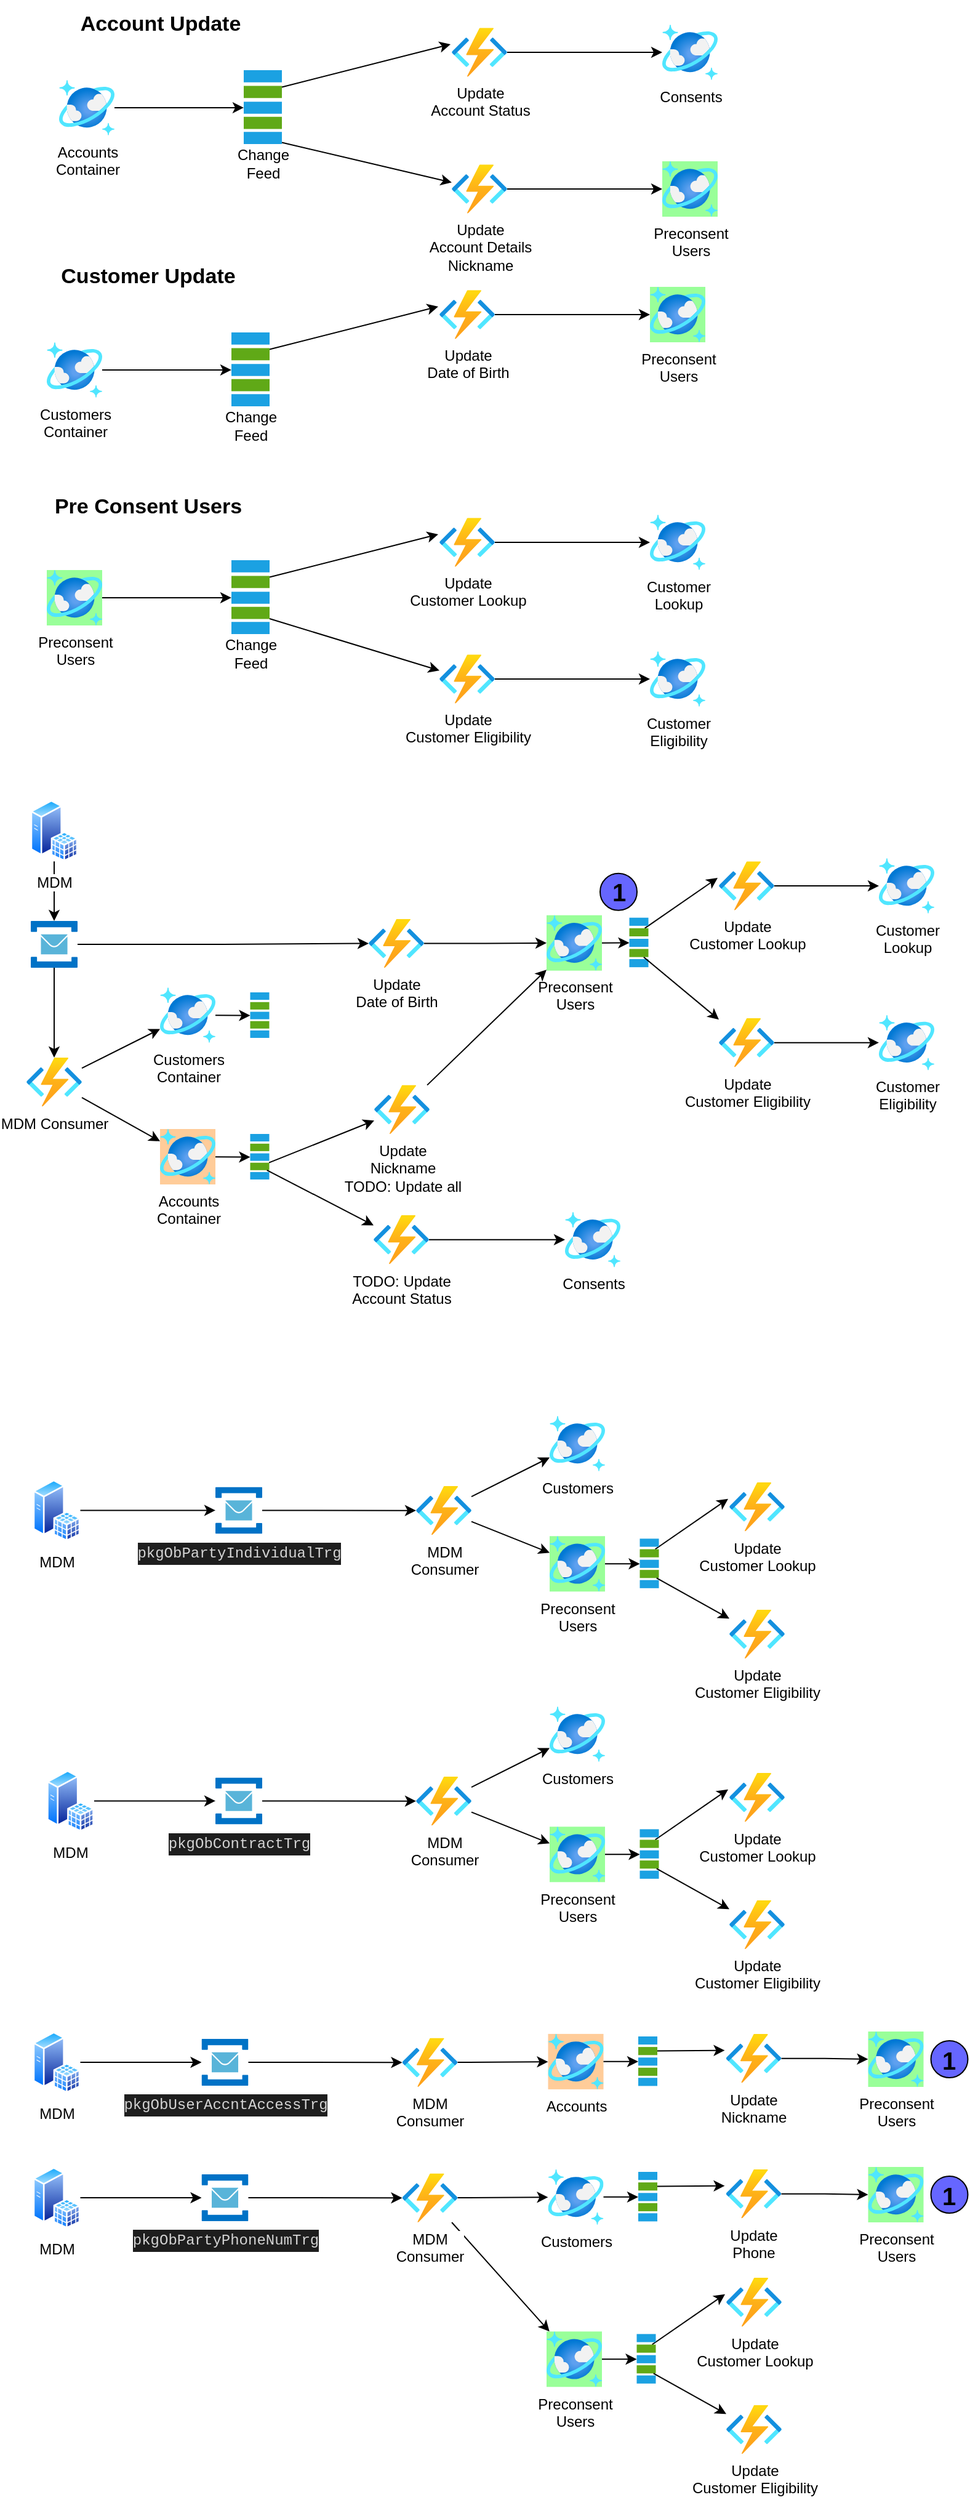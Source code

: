 <mxfile version="14.4.3" type="github">
  <diagram id="gjvZ4gOpl2NELNdTMGmE" name="Page-1">
    <mxGraphModel dx="1424" dy="718" grid="1" gridSize="10" guides="1" tooltips="1" connect="1" arrows="1" fold="1" page="1" pageScale="1" pageWidth="827" pageHeight="1169" math="0" shadow="0">
      <root>
        <mxCell id="0" />
        <mxCell id="1" parent="0" />
        <mxCell id="oMFMiWhIfmU4jBjoLOnd-48" style="edgeStyle=none;rounded=0;orthogonalLoop=1;jettySize=auto;html=1;" parent="1" source="oMFMiWhIfmU4jBjoLOnd-3" target="oMFMiWhIfmU4jBjoLOnd-28" edge="1">
          <mxGeometry relative="1" as="geometry" />
        </mxCell>
        <mxCell id="oMFMiWhIfmU4jBjoLOnd-3" value="Accounts&lt;br&gt;Container" style="aspect=fixed;html=1;points=[];align=center;image;fontSize=12;image=img/lib/azure2/databases/Azure_Cosmos_DB.svg;" parent="1" vertex="1">
          <mxGeometry x="50" y="104.99" width="45" height="45" as="geometry" />
        </mxCell>
        <mxCell id="oMFMiWhIfmU4jBjoLOnd-42" style="rounded=0;orthogonalLoop=1;jettySize=auto;html=1;" parent="1" source="oMFMiWhIfmU4jBjoLOnd-40" target="OoWtU8M--wBZisnhyXfO-1" edge="1">
          <mxGeometry relative="1" as="geometry" />
        </mxCell>
        <mxCell id="oMFMiWhIfmU4jBjoLOnd-40" value="Update&lt;br&gt;Account Details&lt;br&gt;Nickname" style="aspect=fixed;html=1;points=[];align=center;image;fontSize=12;image=img/lib/azure2/compute/Function_Apps.svg;" parent="1" vertex="1">
          <mxGeometry x="369" y="173.64" width="45" height="39.71" as="geometry" />
        </mxCell>
        <mxCell id="oMFMiWhIfmU4jBjoLOnd-41" style="rounded=0;orthogonalLoop=1;jettySize=auto;html=1;" parent="1" source="oMFMiWhIfmU4jBjoLOnd-29" target="oMFMiWhIfmU4jBjoLOnd-40" edge="1">
          <mxGeometry relative="1" as="geometry" />
        </mxCell>
        <mxCell id="OoWtU8M--wBZisnhyXfO-1" value="Preconsent&lt;br&gt;Users" style="aspect=fixed;html=1;points=[];align=center;image;fontSize=12;image=img/lib/azure2/databases/Azure_Cosmos_DB.svg;imageBackground=#99FF99;" parent="1" vertex="1">
          <mxGeometry x="540" y="171.0" width="45" height="45" as="geometry" />
        </mxCell>
        <mxCell id="OoWtU8M--wBZisnhyXfO-7" style="edgeStyle=orthogonalEdgeStyle;rounded=0;orthogonalLoop=1;jettySize=auto;html=1;" parent="1" source="OoWtU8M--wBZisnhyXfO-2" target="OoWtU8M--wBZisnhyXfO-3" edge="1">
          <mxGeometry relative="1" as="geometry" />
        </mxCell>
        <mxCell id="OoWtU8M--wBZisnhyXfO-2" value="Update&lt;br&gt;Account Status" style="aspect=fixed;html=1;points=[];align=center;image;fontSize=12;image=img/lib/azure2/compute/Function_Apps.svg;" parent="1" vertex="1">
          <mxGeometry x="369" y="62.63" width="45" height="39.71" as="geometry" />
        </mxCell>
        <mxCell id="OoWtU8M--wBZisnhyXfO-3" value="Consents" style="aspect=fixed;html=1;points=[];align=center;image;fontSize=12;image=img/lib/azure2/databases/Azure_Cosmos_DB.svg;" parent="1" vertex="1">
          <mxGeometry x="540" y="59.99" width="45" height="45" as="geometry" />
        </mxCell>
        <mxCell id="OoWtU8M--wBZisnhyXfO-6" style="rounded=0;orthogonalLoop=1;jettySize=auto;html=1;entryX=-0.022;entryY=0.336;entryDx=0;entryDy=0;entryPerimeter=0;" parent="1" source="oMFMiWhIfmU4jBjoLOnd-31" target="OoWtU8M--wBZisnhyXfO-2" edge="1">
          <mxGeometry relative="1" as="geometry" />
        </mxCell>
        <mxCell id="OoWtU8M--wBZisnhyXfO-9" value="" style="group" parent="1" vertex="1" connectable="0">
          <mxGeometry x="195.5" y="97" width="40" height="86" as="geometry" />
        </mxCell>
        <mxCell id="oMFMiWhIfmU4jBjoLOnd-32" value="" style="group" parent="OoWtU8M--wBZisnhyXfO-9" vertex="1" connectable="0">
          <mxGeometry x="4.5" width="31" height="60" as="geometry" />
        </mxCell>
        <mxCell id="oMFMiWhIfmU4jBjoLOnd-27" value="" style="verticalLabelPosition=bottom;verticalAlign=top;html=1;shape=mxgraph.basic.rect;fillColor2=none;strokeWidth=1;size=20;indent=5;fillColor=#1ba1e2;fontColor=#ffffff;strokeColor=none;" parent="oMFMiWhIfmU4jBjoLOnd-32" vertex="1">
          <mxGeometry width="31" height="9.836" as="geometry" />
        </mxCell>
        <mxCell id="oMFMiWhIfmU4jBjoLOnd-28" value="" style="verticalLabelPosition=bottom;verticalAlign=top;html=1;shape=mxgraph.basic.rect;fillColor2=none;strokeWidth=1;size=20;indent=5;fillColor=#1ba1e2;fontColor=#ffffff;strokeColor=none;" parent="oMFMiWhIfmU4jBjoLOnd-32" vertex="1">
          <mxGeometry y="25.574" width="31" height="9.836" as="geometry" />
        </mxCell>
        <mxCell id="oMFMiWhIfmU4jBjoLOnd-29" value="" style="verticalLabelPosition=bottom;verticalAlign=top;html=1;shape=mxgraph.basic.rect;fillColor2=none;strokeWidth=1;size=20;indent=5;fillColor=#1ba1e2;fontColor=#ffffff;strokeColor=none;" parent="oMFMiWhIfmU4jBjoLOnd-32" vertex="1">
          <mxGeometry y="50.164" width="31" height="9.836" as="geometry" />
        </mxCell>
        <mxCell id="oMFMiWhIfmU4jBjoLOnd-30" value="" style="verticalLabelPosition=bottom;verticalAlign=top;html=1;shape=mxgraph.basic.rect;fillColor2=none;strokeWidth=1;size=20;indent=5;fillColor=#60a917;fontColor=#ffffff;strokeColor=none;" parent="oMFMiWhIfmU4jBjoLOnd-32" vertex="1">
          <mxGeometry y="37.869" width="31" height="9.836" as="geometry" />
        </mxCell>
        <mxCell id="oMFMiWhIfmU4jBjoLOnd-31" value="" style="verticalLabelPosition=bottom;verticalAlign=top;html=1;shape=mxgraph.basic.rect;fillColor2=none;strokeWidth=1;size=20;indent=5;fillColor=#60a917;fontColor=#ffffff;strokeColor=none;" parent="oMFMiWhIfmU4jBjoLOnd-32" vertex="1">
          <mxGeometry y="12.787" width="31" height="9.836" as="geometry" />
        </mxCell>
        <mxCell id="OoWtU8M--wBZisnhyXfO-8" value="Change&lt;br&gt;Feed" style="text;html=1;strokeColor=none;fillColor=none;align=center;verticalAlign=middle;whiteSpace=wrap;rounded=0;" parent="OoWtU8M--wBZisnhyXfO-9" vertex="1">
          <mxGeometry y="66" width="40" height="20" as="geometry" />
        </mxCell>
        <mxCell id="OoWtU8M--wBZisnhyXfO-10" value="Account Update" style="text;html=1;strokeColor=none;fillColor=none;align=center;verticalAlign=middle;whiteSpace=wrap;rounded=0;fontSize=17;fontStyle=1" parent="1" vertex="1">
          <mxGeometry x="50" y="40" width="165" height="40" as="geometry" />
        </mxCell>
        <mxCell id="OoWtU8M--wBZisnhyXfO-30" style="edgeStyle=none;rounded=0;orthogonalLoop=1;jettySize=auto;html=1;" parent="1" source="OoWtU8M--wBZisnhyXfO-31" target="OoWtU8M--wBZisnhyXfO-43" edge="1">
          <mxGeometry relative="1" as="geometry" />
        </mxCell>
        <mxCell id="OoWtU8M--wBZisnhyXfO-31" value="Customers&lt;br&gt;Container" style="aspect=fixed;html=1;points=[];align=center;image;fontSize=12;image=img/lib/azure2/databases/Azure_Cosmos_DB.svg;" parent="1" vertex="1">
          <mxGeometry x="40" y="317.99" width="45" height="45" as="geometry" />
        </mxCell>
        <mxCell id="OoWtU8M--wBZisnhyXfO-36" style="edgeStyle=orthogonalEdgeStyle;rounded=0;orthogonalLoop=1;jettySize=auto;html=1;" parent="1" source="OoWtU8M--wBZisnhyXfO-37" target="OoWtU8M--wBZisnhyXfO-38" edge="1">
          <mxGeometry relative="1" as="geometry" />
        </mxCell>
        <mxCell id="OoWtU8M--wBZisnhyXfO-37" value="Update&lt;br&gt;Date of Birth" style="aspect=fixed;html=1;points=[];align=center;image;fontSize=12;image=img/lib/azure2/compute/Function_Apps.svg;" parent="1" vertex="1">
          <mxGeometry x="359" y="275.63" width="45" height="39.71" as="geometry" />
        </mxCell>
        <mxCell id="OoWtU8M--wBZisnhyXfO-38" value="Preconsent&lt;br&gt;Users" style="aspect=fixed;html=1;points=[];align=center;image;fontSize=12;image=img/lib/azure2/databases/Azure_Cosmos_DB.svg;imageBackground=#99FF99;" parent="1" vertex="1">
          <mxGeometry x="530" y="272.99" width="45" height="45" as="geometry" />
        </mxCell>
        <mxCell id="OoWtU8M--wBZisnhyXfO-39" style="rounded=0;orthogonalLoop=1;jettySize=auto;html=1;entryX=-0.022;entryY=0.336;entryDx=0;entryDy=0;entryPerimeter=0;" parent="1" source="OoWtU8M--wBZisnhyXfO-46" target="OoWtU8M--wBZisnhyXfO-37" edge="1">
          <mxGeometry relative="1" as="geometry" />
        </mxCell>
        <mxCell id="OoWtU8M--wBZisnhyXfO-40" value="" style="group" parent="1" vertex="1" connectable="0">
          <mxGeometry x="185.5" y="310" width="40" height="86" as="geometry" />
        </mxCell>
        <mxCell id="OoWtU8M--wBZisnhyXfO-41" value="" style="group" parent="OoWtU8M--wBZisnhyXfO-40" vertex="1" connectable="0">
          <mxGeometry x="4.5" width="31" height="60" as="geometry" />
        </mxCell>
        <mxCell id="OoWtU8M--wBZisnhyXfO-42" value="" style="verticalLabelPosition=bottom;verticalAlign=top;html=1;shape=mxgraph.basic.rect;fillColor2=none;strokeWidth=1;size=20;indent=5;fillColor=#1ba1e2;fontColor=#ffffff;strokeColor=none;" parent="OoWtU8M--wBZisnhyXfO-41" vertex="1">
          <mxGeometry width="31" height="9.836" as="geometry" />
        </mxCell>
        <mxCell id="OoWtU8M--wBZisnhyXfO-43" value="" style="verticalLabelPosition=bottom;verticalAlign=top;html=1;shape=mxgraph.basic.rect;fillColor2=none;strokeWidth=1;size=20;indent=5;fillColor=#1ba1e2;fontColor=#ffffff;strokeColor=none;" parent="OoWtU8M--wBZisnhyXfO-41" vertex="1">
          <mxGeometry y="25.574" width="31" height="9.836" as="geometry" />
        </mxCell>
        <mxCell id="OoWtU8M--wBZisnhyXfO-44" value="" style="verticalLabelPosition=bottom;verticalAlign=top;html=1;shape=mxgraph.basic.rect;fillColor2=none;strokeWidth=1;size=20;indent=5;fillColor=#1ba1e2;fontColor=#ffffff;strokeColor=none;" parent="OoWtU8M--wBZisnhyXfO-41" vertex="1">
          <mxGeometry y="50.164" width="31" height="9.836" as="geometry" />
        </mxCell>
        <mxCell id="OoWtU8M--wBZisnhyXfO-45" value="" style="verticalLabelPosition=bottom;verticalAlign=top;html=1;shape=mxgraph.basic.rect;fillColor2=none;strokeWidth=1;size=20;indent=5;fillColor=#60a917;fontColor=#ffffff;strokeColor=none;" parent="OoWtU8M--wBZisnhyXfO-41" vertex="1">
          <mxGeometry y="37.869" width="31" height="9.836" as="geometry" />
        </mxCell>
        <mxCell id="OoWtU8M--wBZisnhyXfO-46" value="" style="verticalLabelPosition=bottom;verticalAlign=top;html=1;shape=mxgraph.basic.rect;fillColor2=none;strokeWidth=1;size=20;indent=5;fillColor=#60a917;fontColor=#ffffff;strokeColor=none;" parent="OoWtU8M--wBZisnhyXfO-41" vertex="1">
          <mxGeometry y="12.787" width="31" height="9.836" as="geometry" />
        </mxCell>
        <mxCell id="OoWtU8M--wBZisnhyXfO-47" value="Change&lt;br&gt;Feed" style="text;html=1;strokeColor=none;fillColor=none;align=center;verticalAlign=middle;whiteSpace=wrap;rounded=0;" parent="OoWtU8M--wBZisnhyXfO-40" vertex="1">
          <mxGeometry y="66" width="40" height="20" as="geometry" />
        </mxCell>
        <mxCell id="OoWtU8M--wBZisnhyXfO-48" value="Customer Update" style="text;html=1;strokeColor=none;fillColor=none;align=center;verticalAlign=middle;whiteSpace=wrap;rounded=0;fontSize=17;fontStyle=1" parent="1" vertex="1">
          <mxGeometry x="40" y="245" width="165" height="40" as="geometry" />
        </mxCell>
        <mxCell id="OoWtU8M--wBZisnhyXfO-50" style="edgeStyle=none;rounded=0;orthogonalLoop=1;jettySize=auto;html=1;" parent="1" source="OoWtU8M--wBZisnhyXfO-51" target="OoWtU8M--wBZisnhyXfO-59" edge="1">
          <mxGeometry relative="1" as="geometry" />
        </mxCell>
        <mxCell id="OoWtU8M--wBZisnhyXfO-51" value="Preconsent&lt;br&gt;Users" style="aspect=fixed;html=1;points=[];align=center;image;fontSize=12;image=img/lib/azure2/databases/Azure_Cosmos_DB.svg;imageBackground=#99FF99;" parent="1" vertex="1">
          <mxGeometry x="40" y="502.99" width="45" height="45" as="geometry" />
        </mxCell>
        <mxCell id="OoWtU8M--wBZisnhyXfO-52" style="edgeStyle=orthogonalEdgeStyle;rounded=0;orthogonalLoop=1;jettySize=auto;html=1;" parent="1" source="OoWtU8M--wBZisnhyXfO-53" target="OoWtU8M--wBZisnhyXfO-54" edge="1">
          <mxGeometry relative="1" as="geometry" />
        </mxCell>
        <mxCell id="OoWtU8M--wBZisnhyXfO-53" value="Update&lt;br&gt;Customer Lookup" style="aspect=fixed;html=1;points=[];align=center;image;fontSize=12;image=img/lib/azure2/compute/Function_Apps.svg;" parent="1" vertex="1">
          <mxGeometry x="359" y="460.63" width="45" height="39.71" as="geometry" />
        </mxCell>
        <mxCell id="OoWtU8M--wBZisnhyXfO-54" value="Customer&lt;br&gt;Lookup" style="aspect=fixed;html=1;points=[];align=center;image;fontSize=12;image=img/lib/azure2/databases/Azure_Cosmos_DB.svg;" parent="1" vertex="1">
          <mxGeometry x="530" y="457.99" width="45" height="45" as="geometry" />
        </mxCell>
        <mxCell id="OoWtU8M--wBZisnhyXfO-55" style="rounded=0;orthogonalLoop=1;jettySize=auto;html=1;entryX=-0.022;entryY=0.336;entryDx=0;entryDy=0;entryPerimeter=0;" parent="1" source="OoWtU8M--wBZisnhyXfO-62" target="OoWtU8M--wBZisnhyXfO-53" edge="1">
          <mxGeometry relative="1" as="geometry" />
        </mxCell>
        <mxCell id="OoWtU8M--wBZisnhyXfO-56" value="" style="group" parent="1" vertex="1" connectable="0">
          <mxGeometry x="185.5" y="495" width="40" height="86" as="geometry" />
        </mxCell>
        <mxCell id="OoWtU8M--wBZisnhyXfO-57" value="" style="group" parent="OoWtU8M--wBZisnhyXfO-56" vertex="1" connectable="0">
          <mxGeometry x="4.5" width="31" height="60" as="geometry" />
        </mxCell>
        <mxCell id="OoWtU8M--wBZisnhyXfO-58" value="" style="verticalLabelPosition=bottom;verticalAlign=top;html=1;shape=mxgraph.basic.rect;fillColor2=none;strokeWidth=1;size=20;indent=5;fillColor=#1ba1e2;fontColor=#ffffff;strokeColor=none;" parent="OoWtU8M--wBZisnhyXfO-57" vertex="1">
          <mxGeometry width="31" height="9.836" as="geometry" />
        </mxCell>
        <mxCell id="OoWtU8M--wBZisnhyXfO-59" value="" style="verticalLabelPosition=bottom;verticalAlign=top;html=1;shape=mxgraph.basic.rect;fillColor2=none;strokeWidth=1;size=20;indent=5;fillColor=#1ba1e2;fontColor=#ffffff;strokeColor=none;" parent="OoWtU8M--wBZisnhyXfO-57" vertex="1">
          <mxGeometry y="25.574" width="31" height="9.836" as="geometry" />
        </mxCell>
        <mxCell id="OoWtU8M--wBZisnhyXfO-60" value="" style="verticalLabelPosition=bottom;verticalAlign=top;html=1;shape=mxgraph.basic.rect;fillColor2=none;strokeWidth=1;size=20;indent=5;fillColor=#1ba1e2;fontColor=#ffffff;strokeColor=none;" parent="OoWtU8M--wBZisnhyXfO-57" vertex="1">
          <mxGeometry y="50.164" width="31" height="9.836" as="geometry" />
        </mxCell>
        <mxCell id="OoWtU8M--wBZisnhyXfO-61" value="" style="verticalLabelPosition=bottom;verticalAlign=top;html=1;shape=mxgraph.basic.rect;fillColor2=none;strokeWidth=1;size=20;indent=5;fillColor=#60a917;fontColor=#ffffff;strokeColor=none;" parent="OoWtU8M--wBZisnhyXfO-57" vertex="1">
          <mxGeometry y="37.869" width="31" height="9.836" as="geometry" />
        </mxCell>
        <mxCell id="OoWtU8M--wBZisnhyXfO-62" value="" style="verticalLabelPosition=bottom;verticalAlign=top;html=1;shape=mxgraph.basic.rect;fillColor2=none;strokeWidth=1;size=20;indent=5;fillColor=#60a917;fontColor=#ffffff;strokeColor=none;" parent="OoWtU8M--wBZisnhyXfO-57" vertex="1">
          <mxGeometry y="12.787" width="31" height="9.836" as="geometry" />
        </mxCell>
        <mxCell id="OoWtU8M--wBZisnhyXfO-63" value="Change&lt;br&gt;Feed" style="text;html=1;strokeColor=none;fillColor=none;align=center;verticalAlign=middle;whiteSpace=wrap;rounded=0;" parent="OoWtU8M--wBZisnhyXfO-56" vertex="1">
          <mxGeometry y="66" width="40" height="20" as="geometry" />
        </mxCell>
        <mxCell id="OoWtU8M--wBZisnhyXfO-64" value="Pre Consent Users" style="text;html=1;strokeColor=none;fillColor=none;align=center;verticalAlign=middle;whiteSpace=wrap;rounded=0;fontSize=17;fontStyle=1" parent="1" vertex="1">
          <mxGeometry x="40" y="432" width="165" height="40" as="geometry" />
        </mxCell>
        <mxCell id="P0eFKt6O6_u8Fyc4BtCG-4" style="edgeStyle=none;rounded=0;orthogonalLoop=1;jettySize=auto;html=1;startArrow=none;startFill=0;" parent="1" source="P0eFKt6O6_u8Fyc4BtCG-1" target="P0eFKt6O6_u8Fyc4BtCG-2" edge="1">
          <mxGeometry relative="1" as="geometry" />
        </mxCell>
        <mxCell id="P0eFKt6O6_u8Fyc4BtCG-1" value="Update&lt;br&gt;Customer Eligibility" style="aspect=fixed;html=1;points=[];align=center;image;fontSize=12;image=img/lib/azure2/compute/Function_Apps.svg;" parent="1" vertex="1">
          <mxGeometry x="359" y="571.64" width="45" height="39.71" as="geometry" />
        </mxCell>
        <mxCell id="P0eFKt6O6_u8Fyc4BtCG-2" value="Customer&lt;br&gt;Eligibility" style="aspect=fixed;html=1;points=[];align=center;image;fontSize=12;image=img/lib/azure2/databases/Azure_Cosmos_DB.svg;" parent="1" vertex="1">
          <mxGeometry x="530" y="569" width="45" height="45" as="geometry" />
        </mxCell>
        <mxCell id="P0eFKt6O6_u8Fyc4BtCG-3" style="rounded=0;orthogonalLoop=1;jettySize=auto;html=1;startArrow=none;startFill=0;" parent="1" source="OoWtU8M--wBZisnhyXfO-61" target="P0eFKt6O6_u8Fyc4BtCG-1" edge="1">
          <mxGeometry relative="1" as="geometry" />
        </mxCell>
        <mxCell id="ilwAuIT0HePhSRycfTEz-1" style="edgeStyle=none;rounded=0;orthogonalLoop=1;jettySize=auto;html=1;" parent="1" source="ilwAuIT0HePhSRycfTEz-2" target="ilwAuIT0HePhSRycfTEz-10" edge="1">
          <mxGeometry relative="1" as="geometry" />
        </mxCell>
        <mxCell id="ilwAuIT0HePhSRycfTEz-2" value="Customers&lt;br&gt;Container" style="aspect=fixed;html=1;points=[];align=center;image;fontSize=12;image=img/lib/azure2/databases/Azure_Cosmos_DB.svg;" parent="1" vertex="1">
          <mxGeometry x="132" y="842" width="45" height="45" as="geometry" />
        </mxCell>
        <mxCell id="ilwAuIT0HePhSRycfTEz-3" style="edgeStyle=orthogonalEdgeStyle;rounded=0;orthogonalLoop=1;jettySize=auto;html=1;" parent="1" source="ilwAuIT0HePhSRycfTEz-4" target="ilwAuIT0HePhSRycfTEz-5" edge="1">
          <mxGeometry relative="1" as="geometry" />
        </mxCell>
        <mxCell id="ilwAuIT0HePhSRycfTEz-4" value="Update&lt;br&gt;Date of Birth" style="aspect=fixed;html=1;points=[];align=center;image;fontSize=12;image=img/lib/azure2/compute/Function_Apps.svg;" parent="1" vertex="1">
          <mxGeometry x="301.5" y="786.35" width="45" height="39.71" as="geometry" />
        </mxCell>
        <mxCell id="ilwAuIT0HePhSRycfTEz-5" value="Preconsent&lt;br&gt;Users" style="aspect=fixed;html=1;points=[];align=center;image;fontSize=12;image=img/lib/azure2/databases/Azure_Cosmos_DB.svg;imageBackground=#99FF99;" parent="1" vertex="1">
          <mxGeometry x="446" y="783.36" width="45" height="45" as="geometry" />
        </mxCell>
        <mxCell id="ilwAuIT0HePhSRycfTEz-7" value="" style="group" parent="1" vertex="1" connectable="0">
          <mxGeometry x="203" y="846.01" width="20" height="52.99" as="geometry" />
        </mxCell>
        <mxCell id="ilwAuIT0HePhSRycfTEz-8" value="" style="group" parent="ilwAuIT0HePhSRycfTEz-7" vertex="1" connectable="0">
          <mxGeometry x="2.25" width="15.5" height="36.97" as="geometry" />
        </mxCell>
        <mxCell id="ilwAuIT0HePhSRycfTEz-9" value="" style="verticalLabelPosition=bottom;verticalAlign=top;html=1;shape=mxgraph.basic.rect;fillColor2=none;strokeWidth=1;size=20;indent=5;fillColor=#1ba1e2;fontColor=#ffffff;strokeColor=none;" parent="ilwAuIT0HePhSRycfTEz-8" vertex="1">
          <mxGeometry width="15.5" height="6.061" as="geometry" />
        </mxCell>
        <mxCell id="ilwAuIT0HePhSRycfTEz-10" value="" style="verticalLabelPosition=bottom;verticalAlign=top;html=1;shape=mxgraph.basic.rect;fillColor2=none;strokeWidth=1;size=20;indent=5;fillColor=#1ba1e2;fontColor=#ffffff;strokeColor=none;" parent="ilwAuIT0HePhSRycfTEz-8" vertex="1">
          <mxGeometry y="15.758" width="15.5" height="6.061" as="geometry" />
        </mxCell>
        <mxCell id="ilwAuIT0HePhSRycfTEz-11" value="" style="verticalLabelPosition=bottom;verticalAlign=top;html=1;shape=mxgraph.basic.rect;fillColor2=none;strokeWidth=1;size=20;indent=5;fillColor=#1ba1e2;fontColor=#ffffff;strokeColor=none;" parent="ilwAuIT0HePhSRycfTEz-8" vertex="1">
          <mxGeometry y="30.909" width="15.5" height="6.061" as="geometry" />
        </mxCell>
        <mxCell id="ilwAuIT0HePhSRycfTEz-12" value="" style="verticalLabelPosition=bottom;verticalAlign=top;html=1;shape=mxgraph.basic.rect;fillColor2=none;strokeWidth=1;size=20;indent=5;fillColor=#60a917;fontColor=#ffffff;strokeColor=none;" parent="ilwAuIT0HePhSRycfTEz-8" vertex="1">
          <mxGeometry y="23.333" width="15.5" height="6.061" as="geometry" />
        </mxCell>
        <mxCell id="ilwAuIT0HePhSRycfTEz-13" value="" style="verticalLabelPosition=bottom;verticalAlign=top;html=1;shape=mxgraph.basic.rect;fillColor2=none;strokeWidth=1;size=20;indent=5;fillColor=#60a917;fontColor=#ffffff;strokeColor=none;" parent="ilwAuIT0HePhSRycfTEz-8" vertex="1">
          <mxGeometry y="7.879" width="15.5" height="6.061" as="geometry" />
        </mxCell>
        <mxCell id="ilwAuIT0HePhSRycfTEz-15" style="edgeStyle=none;rounded=0;orthogonalLoop=1;jettySize=auto;html=1;" parent="1" source="ilwAuIT0HePhSRycfTEz-5" target="ilwAuIT0HePhSRycfTEz-24" edge="1">
          <mxGeometry relative="1" as="geometry">
            <mxPoint x="561" y="804.5" as="sourcePoint" />
          </mxGeometry>
        </mxCell>
        <mxCell id="ilwAuIT0HePhSRycfTEz-17" style="edgeStyle=orthogonalEdgeStyle;rounded=0;orthogonalLoop=1;jettySize=auto;html=1;" parent="1" source="ilwAuIT0HePhSRycfTEz-18" target="ilwAuIT0HePhSRycfTEz-19" edge="1">
          <mxGeometry relative="1" as="geometry" />
        </mxCell>
        <mxCell id="ilwAuIT0HePhSRycfTEz-18" value="Update&lt;br&gt;Customer Lookup" style="aspect=fixed;html=1;points=[];align=center;image;fontSize=12;image=img/lib/azure2/compute/Function_Apps.svg;" parent="1" vertex="1">
          <mxGeometry x="586" y="739.65" width="45" height="39.71" as="geometry" />
        </mxCell>
        <mxCell id="ilwAuIT0HePhSRycfTEz-19" value="Customer&lt;br&gt;Lookup" style="aspect=fixed;html=1;points=[];align=center;image;fontSize=12;image=img/lib/azure2/databases/Azure_Cosmos_DB.svg;" parent="1" vertex="1">
          <mxGeometry x="716" y="737.01" width="45" height="45" as="geometry" />
        </mxCell>
        <mxCell id="ilwAuIT0HePhSRycfTEz-20" style="rounded=0;orthogonalLoop=1;jettySize=auto;html=1;entryX=-0.022;entryY=0.336;entryDx=0;entryDy=0;entryPerimeter=0;" parent="1" source="ilwAuIT0HePhSRycfTEz-27" target="ilwAuIT0HePhSRycfTEz-18" edge="1">
          <mxGeometry relative="1" as="geometry" />
        </mxCell>
        <mxCell id="ilwAuIT0HePhSRycfTEz-21" value="" style="group" parent="1" vertex="1" connectable="0">
          <mxGeometry x="511" y="785.35" width="20" height="57.65" as="geometry" />
        </mxCell>
        <mxCell id="ilwAuIT0HePhSRycfTEz-22" value="" style="group" parent="ilwAuIT0HePhSRycfTEz-21" vertex="1" connectable="0">
          <mxGeometry x="2.25" width="15.5" height="40.221" as="geometry" />
        </mxCell>
        <mxCell id="ilwAuIT0HePhSRycfTEz-23" value="" style="verticalLabelPosition=bottom;verticalAlign=top;html=1;shape=mxgraph.basic.rect;fillColor2=none;strokeWidth=1;size=20;indent=5;fillColor=#1ba1e2;fontColor=#ffffff;strokeColor=none;" parent="ilwAuIT0HePhSRycfTEz-22" vertex="1">
          <mxGeometry width="15.5" height="6.594" as="geometry" />
        </mxCell>
        <mxCell id="ilwAuIT0HePhSRycfTEz-24" value="" style="verticalLabelPosition=bottom;verticalAlign=top;html=1;shape=mxgraph.basic.rect;fillColor2=none;strokeWidth=1;size=20;indent=5;fillColor=#1ba1e2;fontColor=#ffffff;strokeColor=none;" parent="ilwAuIT0HePhSRycfTEz-22" vertex="1">
          <mxGeometry y="17.143" width="15.5" height="6.594" as="geometry" />
        </mxCell>
        <mxCell id="ilwAuIT0HePhSRycfTEz-25" value="" style="verticalLabelPosition=bottom;verticalAlign=top;html=1;shape=mxgraph.basic.rect;fillColor2=none;strokeWidth=1;size=20;indent=5;fillColor=#1ba1e2;fontColor=#ffffff;strokeColor=none;" parent="ilwAuIT0HePhSRycfTEz-22" vertex="1">
          <mxGeometry y="33.627" width="15.5" height="6.594" as="geometry" />
        </mxCell>
        <mxCell id="ilwAuIT0HePhSRycfTEz-26" value="" style="verticalLabelPosition=bottom;verticalAlign=top;html=1;shape=mxgraph.basic.rect;fillColor2=none;strokeWidth=1;size=20;indent=5;fillColor=#60a917;fontColor=#ffffff;strokeColor=none;" parent="ilwAuIT0HePhSRycfTEz-22" vertex="1">
          <mxGeometry y="25.385" width="15.5" height="6.594" as="geometry" />
        </mxCell>
        <mxCell id="ilwAuIT0HePhSRycfTEz-27" value="" style="verticalLabelPosition=bottom;verticalAlign=top;html=1;shape=mxgraph.basic.rect;fillColor2=none;strokeWidth=1;size=20;indent=5;fillColor=#60a917;fontColor=#ffffff;strokeColor=none;" parent="ilwAuIT0HePhSRycfTEz-22" vertex="1">
          <mxGeometry y="8.572" width="15.5" height="6.594" as="geometry" />
        </mxCell>
        <mxCell id="ilwAuIT0HePhSRycfTEz-29" style="edgeStyle=none;rounded=0;orthogonalLoop=1;jettySize=auto;html=1;startArrow=none;startFill=0;" parent="1" source="ilwAuIT0HePhSRycfTEz-30" target="ilwAuIT0HePhSRycfTEz-31" edge="1">
          <mxGeometry relative="1" as="geometry" />
        </mxCell>
        <mxCell id="ilwAuIT0HePhSRycfTEz-30" value="Update&lt;br&gt;Customer Eligibility" style="aspect=fixed;html=1;points=[];align=center;image;fontSize=12;image=img/lib/azure2/compute/Function_Apps.svg;" parent="1" vertex="1">
          <mxGeometry x="586" y="867" width="45" height="39.71" as="geometry" />
        </mxCell>
        <mxCell id="ilwAuIT0HePhSRycfTEz-31" value="Customer&lt;br&gt;Eligibility" style="aspect=fixed;html=1;points=[];align=center;image;fontSize=12;image=img/lib/azure2/databases/Azure_Cosmos_DB.svg;" parent="1" vertex="1">
          <mxGeometry x="716" y="864.36" width="45" height="45" as="geometry" />
        </mxCell>
        <mxCell id="ilwAuIT0HePhSRycfTEz-32" style="rounded=0;orthogonalLoop=1;jettySize=auto;html=1;startArrow=none;startFill=0;" parent="1" source="ilwAuIT0HePhSRycfTEz-26" target="ilwAuIT0HePhSRycfTEz-30" edge="1">
          <mxGeometry relative="1" as="geometry" />
        </mxCell>
        <mxCell id="ilwAuIT0HePhSRycfTEz-33" style="edgeStyle=none;rounded=0;orthogonalLoop=1;jettySize=auto;html=1;" parent="1" source="ilwAuIT0HePhSRycfTEz-34" target="ilwAuIT0HePhSRycfTEz-38" edge="1">
          <mxGeometry relative="1" as="geometry" />
        </mxCell>
        <mxCell id="ilwAuIT0HePhSRycfTEz-34" value="Accounts&lt;br&gt;Container" style="aspect=fixed;html=1;points=[];align=center;image;fontSize=12;image=img/lib/azure2/databases/Azure_Cosmos_DB.svg;imageBackground=#FFCC99;" parent="1" vertex="1">
          <mxGeometry x="132" y="957" width="45" height="45" as="geometry" />
        </mxCell>
        <mxCell id="ilwAuIT0HePhSRycfTEz-35" value="" style="group" parent="1" vertex="1" connectable="0">
          <mxGeometry x="203" y="961.01" width="20" height="52.99" as="geometry" />
        </mxCell>
        <mxCell id="ilwAuIT0HePhSRycfTEz-36" value="" style="group" parent="ilwAuIT0HePhSRycfTEz-35" vertex="1" connectable="0">
          <mxGeometry x="2.25" width="15.5" height="36.97" as="geometry" />
        </mxCell>
        <mxCell id="ilwAuIT0HePhSRycfTEz-37" value="" style="verticalLabelPosition=bottom;verticalAlign=top;html=1;shape=mxgraph.basic.rect;fillColor2=none;strokeWidth=1;size=20;indent=5;fillColor=#1ba1e2;fontColor=#ffffff;strokeColor=none;" parent="ilwAuIT0HePhSRycfTEz-36" vertex="1">
          <mxGeometry width="15.5" height="6.061" as="geometry" />
        </mxCell>
        <mxCell id="ilwAuIT0HePhSRycfTEz-38" value="" style="verticalLabelPosition=bottom;verticalAlign=top;html=1;shape=mxgraph.basic.rect;fillColor2=none;strokeWidth=1;size=20;indent=5;fillColor=#1ba1e2;fontColor=#ffffff;strokeColor=none;" parent="ilwAuIT0HePhSRycfTEz-36" vertex="1">
          <mxGeometry y="15.758" width="15.5" height="6.061" as="geometry" />
        </mxCell>
        <mxCell id="ilwAuIT0HePhSRycfTEz-39" value="" style="verticalLabelPosition=bottom;verticalAlign=top;html=1;shape=mxgraph.basic.rect;fillColor2=none;strokeWidth=1;size=20;indent=5;fillColor=#1ba1e2;fontColor=#ffffff;strokeColor=none;" parent="ilwAuIT0HePhSRycfTEz-36" vertex="1">
          <mxGeometry y="30.909" width="15.5" height="6.061" as="geometry" />
        </mxCell>
        <mxCell id="ilwAuIT0HePhSRycfTEz-40" value="" style="verticalLabelPosition=bottom;verticalAlign=top;html=1;shape=mxgraph.basic.rect;fillColor2=none;strokeWidth=1;size=20;indent=5;fillColor=#60a917;fontColor=#ffffff;strokeColor=none;" parent="ilwAuIT0HePhSRycfTEz-36" vertex="1">
          <mxGeometry y="23.333" width="15.5" height="6.061" as="geometry" />
        </mxCell>
        <mxCell id="ilwAuIT0HePhSRycfTEz-41" value="" style="verticalLabelPosition=bottom;verticalAlign=top;html=1;shape=mxgraph.basic.rect;fillColor2=none;strokeWidth=1;size=20;indent=5;fillColor=#60a917;fontColor=#ffffff;strokeColor=none;" parent="ilwAuIT0HePhSRycfTEz-36" vertex="1">
          <mxGeometry y="7.879" width="15.5" height="6.061" as="geometry" />
        </mxCell>
        <mxCell id="ilwAuIT0HePhSRycfTEz-42" style="rounded=0;orthogonalLoop=1;jettySize=auto;html=1;" parent="1" source="ilwAuIT0HePhSRycfTEz-43" target="ilwAuIT0HePhSRycfTEz-5" edge="1">
          <mxGeometry relative="1" as="geometry">
            <mxPoint x="472.5" y="1090.509" as="targetPoint" />
          </mxGeometry>
        </mxCell>
        <mxCell id="ilwAuIT0HePhSRycfTEz-43" value="Update&lt;br&gt;Nickname&lt;br&gt;TODO: Update all" style="aspect=fixed;html=1;points=[];align=center;image;fontSize=12;image=img/lib/azure2/compute/Function_Apps.svg;" parent="1" vertex="1">
          <mxGeometry x="306" y="921.3" width="45" height="39.71" as="geometry" />
        </mxCell>
        <mxCell id="ilwAuIT0HePhSRycfTEz-45" style="edgeStyle=orthogonalEdgeStyle;rounded=0;orthogonalLoop=1;jettySize=auto;html=1;" parent="1" source="ilwAuIT0HePhSRycfTEz-46" target="ilwAuIT0HePhSRycfTEz-47" edge="1">
          <mxGeometry relative="1" as="geometry" />
        </mxCell>
        <mxCell id="ilwAuIT0HePhSRycfTEz-46" value="TODO: Update&lt;br&gt;Account Status" style="aspect=fixed;html=1;points=[];align=center;image;fontSize=12;image=img/lib/azure2/compute/Function_Apps.svg;" parent="1" vertex="1">
          <mxGeometry x="305.5" y="1027" width="45" height="39.71" as="geometry" />
        </mxCell>
        <mxCell id="ilwAuIT0HePhSRycfTEz-47" value="Consents" style="aspect=fixed;html=1;points=[];align=center;image;fontSize=12;image=img/lib/azure2/databases/Azure_Cosmos_DB.svg;" parent="1" vertex="1">
          <mxGeometry x="461" y="1024.36" width="45" height="45" as="geometry" />
        </mxCell>
        <mxCell id="ilwAuIT0HePhSRycfTEz-49" style="rounded=0;orthogonalLoop=1;jettySize=auto;html=1;" parent="1" source="ilwAuIT0HePhSRycfTEz-40" target="ilwAuIT0HePhSRycfTEz-46" edge="1">
          <mxGeometry relative="1" as="geometry" />
        </mxCell>
        <mxCell id="ilwAuIT0HePhSRycfTEz-50" style="rounded=0;orthogonalLoop=1;jettySize=auto;html=1;" parent="1" source="ilwAuIT0HePhSRycfTEz-40" target="ilwAuIT0HePhSRycfTEz-43" edge="1">
          <mxGeometry relative="1" as="geometry" />
        </mxCell>
        <mxCell id="ilwAuIT0HePhSRycfTEz-55" style="edgeStyle=none;rounded=0;orthogonalLoop=1;jettySize=auto;html=1;" parent="1" source="ilwAuIT0HePhSRycfTEz-52" target="ilwAuIT0HePhSRycfTEz-54" edge="1">
          <mxGeometry relative="1" as="geometry" />
        </mxCell>
        <mxCell id="ilwAuIT0HePhSRycfTEz-52" value="MDM" style="aspect=fixed;perimeter=ellipsePerimeter;html=1;align=center;shadow=0;dashed=0;spacingTop=3;image;image=img/lib/active_directory/sql_server.svg;" parent="1" vertex="1">
          <mxGeometry x="26.75" y="689.65" width="38.5" height="50" as="geometry" />
        </mxCell>
        <mxCell id="ilwAuIT0HePhSRycfTEz-57" style="edgeStyle=none;rounded=0;orthogonalLoop=1;jettySize=auto;html=1;" parent="1" source="ilwAuIT0HePhSRycfTEz-54" target="ilwAuIT0HePhSRycfTEz-56" edge="1">
          <mxGeometry relative="1" as="geometry" />
        </mxCell>
        <mxCell id="6L1NpxQUQZA7t35eqBWQ-2" style="edgeStyle=orthogonalEdgeStyle;rounded=0;orthogonalLoop=1;jettySize=auto;html=1;" edge="1" parent="1" source="ilwAuIT0HePhSRycfTEz-54" target="ilwAuIT0HePhSRycfTEz-4">
          <mxGeometry relative="1" as="geometry" />
        </mxCell>
        <mxCell id="ilwAuIT0HePhSRycfTEz-54" value="" style="aspect=fixed;html=1;points=[];align=center;image;fontSize=12;image=img/lib/mscae/Service_Bus.svg;" parent="1" vertex="1">
          <mxGeometry x="27.01" y="788.01" width="37.99" height="37.99" as="geometry" />
        </mxCell>
        <mxCell id="ilwAuIT0HePhSRycfTEz-58" style="edgeStyle=none;rounded=0;orthogonalLoop=1;jettySize=auto;html=1;" parent="1" source="ilwAuIT0HePhSRycfTEz-56" target="ilwAuIT0HePhSRycfTEz-2" edge="1">
          <mxGeometry relative="1" as="geometry" />
        </mxCell>
        <mxCell id="ilwAuIT0HePhSRycfTEz-59" style="edgeStyle=none;rounded=0;orthogonalLoop=1;jettySize=auto;html=1;" parent="1" source="ilwAuIT0HePhSRycfTEz-56" target="ilwAuIT0HePhSRycfTEz-34" edge="1">
          <mxGeometry relative="1" as="geometry" />
        </mxCell>
        <mxCell id="ilwAuIT0HePhSRycfTEz-56" value="MDM Consumer" style="aspect=fixed;html=1;points=[];align=center;image;fontSize=12;image=img/lib/azure2/compute/Function_Apps.svg;" parent="1" vertex="1">
          <mxGeometry x="23.5" y="899" width="45" height="39.71" as="geometry" />
        </mxCell>
        <mxCell id="6L1NpxQUQZA7t35eqBWQ-4" value="Customers" style="aspect=fixed;html=1;points=[];align=center;image;fontSize=12;image=img/lib/azure2/databases/Azure_Cosmos_DB.svg;" vertex="1" parent="1">
          <mxGeometry x="448.5" y="1190.0" width="45" height="45" as="geometry" />
        </mxCell>
        <mxCell id="6L1NpxQUQZA7t35eqBWQ-7" value="Preconsent&lt;br&gt;Users" style="aspect=fixed;html=1;points=[];align=center;image;fontSize=12;image=img/lib/azure2/databases/Azure_Cosmos_DB.svg;imageBackground=#99FF99;" vertex="1" parent="1">
          <mxGeometry x="448.5" y="1287.65" width="45" height="45" as="geometry" />
        </mxCell>
        <mxCell id="6L1NpxQUQZA7t35eqBWQ-15" style="edgeStyle=none;rounded=0;orthogonalLoop=1;jettySize=auto;html=1;" edge="1" parent="1" source="6L1NpxQUQZA7t35eqBWQ-7" target="6L1NpxQUQZA7t35eqBWQ-21">
          <mxGeometry relative="1" as="geometry">
            <mxPoint x="877.5" y="1152.5" as="sourcePoint" />
          </mxGeometry>
        </mxCell>
        <mxCell id="6L1NpxQUQZA7t35eqBWQ-16" value="Update&lt;br&gt;Customer Lookup" style="aspect=fixed;html=1;points=[];align=center;image;fontSize=12;image=img/lib/azure2/compute/Function_Apps.svg;" vertex="1" parent="1">
          <mxGeometry x="594.5" y="1244.0" width="45" height="39.71" as="geometry" />
        </mxCell>
        <mxCell id="6L1NpxQUQZA7t35eqBWQ-17" style="rounded=0;orthogonalLoop=1;jettySize=auto;html=1;entryX=-0.022;entryY=0.336;entryDx=0;entryDy=0;entryPerimeter=0;" edge="1" parent="1" source="6L1NpxQUQZA7t35eqBWQ-24" target="6L1NpxQUQZA7t35eqBWQ-16">
          <mxGeometry relative="1" as="geometry" />
        </mxCell>
        <mxCell id="6L1NpxQUQZA7t35eqBWQ-18" value="" style="group" vertex="1" connectable="0" parent="1">
          <mxGeometry x="519.5" y="1289.7" width="20" height="57.65" as="geometry" />
        </mxCell>
        <mxCell id="6L1NpxQUQZA7t35eqBWQ-19" value="" style="group" vertex="1" connectable="0" parent="6L1NpxQUQZA7t35eqBWQ-18">
          <mxGeometry x="2.25" width="15.5" height="40.221" as="geometry" />
        </mxCell>
        <mxCell id="6L1NpxQUQZA7t35eqBWQ-20" value="" style="verticalLabelPosition=bottom;verticalAlign=top;html=1;shape=mxgraph.basic.rect;fillColor2=none;strokeWidth=1;size=20;indent=5;fillColor=#1ba1e2;fontColor=#ffffff;strokeColor=none;" vertex="1" parent="6L1NpxQUQZA7t35eqBWQ-19">
          <mxGeometry width="15.5" height="6.594" as="geometry" />
        </mxCell>
        <mxCell id="6L1NpxQUQZA7t35eqBWQ-21" value="" style="verticalLabelPosition=bottom;verticalAlign=top;html=1;shape=mxgraph.basic.rect;fillColor2=none;strokeWidth=1;size=20;indent=5;fillColor=#1ba1e2;fontColor=#ffffff;strokeColor=none;" vertex="1" parent="6L1NpxQUQZA7t35eqBWQ-19">
          <mxGeometry y="17.143" width="15.5" height="6.594" as="geometry" />
        </mxCell>
        <mxCell id="6L1NpxQUQZA7t35eqBWQ-22" value="" style="verticalLabelPosition=bottom;verticalAlign=top;html=1;shape=mxgraph.basic.rect;fillColor2=none;strokeWidth=1;size=20;indent=5;fillColor=#1ba1e2;fontColor=#ffffff;strokeColor=none;" vertex="1" parent="6L1NpxQUQZA7t35eqBWQ-19">
          <mxGeometry y="33.627" width="15.5" height="6.594" as="geometry" />
        </mxCell>
        <mxCell id="6L1NpxQUQZA7t35eqBWQ-23" value="" style="verticalLabelPosition=bottom;verticalAlign=top;html=1;shape=mxgraph.basic.rect;fillColor2=none;strokeWidth=1;size=20;indent=5;fillColor=#60a917;fontColor=#ffffff;strokeColor=none;" vertex="1" parent="6L1NpxQUQZA7t35eqBWQ-19">
          <mxGeometry y="25.385" width="15.5" height="6.594" as="geometry" />
        </mxCell>
        <mxCell id="6L1NpxQUQZA7t35eqBWQ-24" value="" style="verticalLabelPosition=bottom;verticalAlign=top;html=1;shape=mxgraph.basic.rect;fillColor2=none;strokeWidth=1;size=20;indent=5;fillColor=#60a917;fontColor=#ffffff;strokeColor=none;" vertex="1" parent="6L1NpxQUQZA7t35eqBWQ-19">
          <mxGeometry y="8.572" width="15.5" height="6.594" as="geometry" />
        </mxCell>
        <mxCell id="6L1NpxQUQZA7t35eqBWQ-25" value="Update&lt;br&gt;Customer Eligibility" style="aspect=fixed;html=1;points=[];align=center;image;fontSize=12;image=img/lib/azure2/compute/Function_Apps.svg;" vertex="1" parent="1">
          <mxGeometry x="594.5" y="1347.35" width="45" height="39.71" as="geometry" />
        </mxCell>
        <mxCell id="6L1NpxQUQZA7t35eqBWQ-26" style="rounded=0;orthogonalLoop=1;jettySize=auto;html=1;startArrow=none;startFill=0;" edge="1" parent="1" source="6L1NpxQUQZA7t35eqBWQ-23" target="6L1NpxQUQZA7t35eqBWQ-25">
          <mxGeometry relative="1" as="geometry" />
        </mxCell>
        <mxCell id="6L1NpxQUQZA7t35eqBWQ-43" style="edgeStyle=none;rounded=0;orthogonalLoop=1;jettySize=auto;html=1;" edge="1" parent="1" source="6L1NpxQUQZA7t35eqBWQ-44" target="6L1NpxQUQZA7t35eqBWQ-47">
          <mxGeometry relative="1" as="geometry" />
        </mxCell>
        <mxCell id="6L1NpxQUQZA7t35eqBWQ-44" value="MDM" style="aspect=fixed;perimeter=ellipsePerimeter;html=1;align=center;shadow=0;dashed=0;spacingTop=3;image;image=img/lib/active_directory/sql_server.svg;" vertex="1" parent="1">
          <mxGeometry x="28.75" y="1241.71" width="38.5" height="50" as="geometry" />
        </mxCell>
        <mxCell id="6L1NpxQUQZA7t35eqBWQ-45" style="edgeStyle=none;rounded=0;orthogonalLoop=1;jettySize=auto;html=1;" edge="1" parent="1" source="6L1NpxQUQZA7t35eqBWQ-47" target="6L1NpxQUQZA7t35eqBWQ-50">
          <mxGeometry relative="1" as="geometry" />
        </mxCell>
        <mxCell id="6L1NpxQUQZA7t35eqBWQ-47" value="&lt;div style=&quot;color: rgb(212 , 212 , 212) ; background-color: rgb(30 , 30 , 30) ; font-family: &amp;#34;menlo&amp;#34; , &amp;#34;monaco&amp;#34; , &amp;#34;courier new&amp;#34; , monospace ; line-height: 18px&quot;&gt;pkgObPartyIndividualTrg&lt;/div&gt;" style="aspect=fixed;html=1;points=[];align=center;image;fontSize=12;image=img/lib/mscae/Service_Bus.svg;" vertex="1" parent="1">
          <mxGeometry x="177.01" y="1247.72" width="37.99" height="37.99" as="geometry" />
        </mxCell>
        <mxCell id="6L1NpxQUQZA7t35eqBWQ-48" style="edgeStyle=none;rounded=0;orthogonalLoop=1;jettySize=auto;html=1;" edge="1" parent="1" source="6L1NpxQUQZA7t35eqBWQ-50" target="6L1NpxQUQZA7t35eqBWQ-4">
          <mxGeometry relative="1" as="geometry" />
        </mxCell>
        <mxCell id="6L1NpxQUQZA7t35eqBWQ-49" style="edgeStyle=none;rounded=0;orthogonalLoop=1;jettySize=auto;html=1;" edge="1" parent="1" source="6L1NpxQUQZA7t35eqBWQ-50" target="6L1NpxQUQZA7t35eqBWQ-7">
          <mxGeometry relative="1" as="geometry">
            <mxPoint x="448.5" y="1314.924" as="targetPoint" />
          </mxGeometry>
        </mxCell>
        <mxCell id="6L1NpxQUQZA7t35eqBWQ-50" value="MDM&lt;br&gt;Consumer" style="aspect=fixed;html=1;points=[];align=center;image;fontSize=12;image=img/lib/azure2/compute/Function_Apps.svg;" vertex="1" parent="1">
          <mxGeometry x="340" y="1247.0" width="45" height="39.71" as="geometry" />
        </mxCell>
        <mxCell id="6L1NpxQUQZA7t35eqBWQ-51" value="Customers" style="aspect=fixed;html=1;points=[];align=center;image;fontSize=12;image=img/lib/azure2/databases/Azure_Cosmos_DB.svg;" vertex="1" parent="1">
          <mxGeometry x="448.5" y="1426.0" width="45" height="45" as="geometry" />
        </mxCell>
        <mxCell id="6L1NpxQUQZA7t35eqBWQ-52" value="Preconsent&lt;br&gt;Users" style="aspect=fixed;html=1;points=[];align=center;image;fontSize=12;image=img/lib/azure2/databases/Azure_Cosmos_DB.svg;imageBackground=#99FF99;" vertex="1" parent="1">
          <mxGeometry x="448.5" y="1523.65" width="45" height="45" as="geometry" />
        </mxCell>
        <mxCell id="6L1NpxQUQZA7t35eqBWQ-53" style="edgeStyle=none;rounded=0;orthogonalLoop=1;jettySize=auto;html=1;" edge="1" parent="1" source="6L1NpxQUQZA7t35eqBWQ-52" target="6L1NpxQUQZA7t35eqBWQ-59">
          <mxGeometry relative="1" as="geometry">
            <mxPoint x="877.5" y="1388.5" as="sourcePoint" />
          </mxGeometry>
        </mxCell>
        <mxCell id="6L1NpxQUQZA7t35eqBWQ-54" value="Update&lt;br&gt;Customer Lookup" style="aspect=fixed;html=1;points=[];align=center;image;fontSize=12;image=img/lib/azure2/compute/Function_Apps.svg;" vertex="1" parent="1">
          <mxGeometry x="594.5" y="1480.0" width="45" height="39.71" as="geometry" />
        </mxCell>
        <mxCell id="6L1NpxQUQZA7t35eqBWQ-55" style="rounded=0;orthogonalLoop=1;jettySize=auto;html=1;entryX=-0.022;entryY=0.336;entryDx=0;entryDy=0;entryPerimeter=0;" edge="1" parent="1" source="6L1NpxQUQZA7t35eqBWQ-62" target="6L1NpxQUQZA7t35eqBWQ-54">
          <mxGeometry relative="1" as="geometry" />
        </mxCell>
        <mxCell id="6L1NpxQUQZA7t35eqBWQ-56" value="" style="group" vertex="1" connectable="0" parent="1">
          <mxGeometry x="519.5" y="1525.7" width="20" height="57.65" as="geometry" />
        </mxCell>
        <mxCell id="6L1NpxQUQZA7t35eqBWQ-57" value="" style="group" vertex="1" connectable="0" parent="6L1NpxQUQZA7t35eqBWQ-56">
          <mxGeometry x="2.25" width="15.5" height="40.221" as="geometry" />
        </mxCell>
        <mxCell id="6L1NpxQUQZA7t35eqBWQ-58" value="" style="verticalLabelPosition=bottom;verticalAlign=top;html=1;shape=mxgraph.basic.rect;fillColor2=none;strokeWidth=1;size=20;indent=5;fillColor=#1ba1e2;fontColor=#ffffff;strokeColor=none;" vertex="1" parent="6L1NpxQUQZA7t35eqBWQ-57">
          <mxGeometry width="15.5" height="6.594" as="geometry" />
        </mxCell>
        <mxCell id="6L1NpxQUQZA7t35eqBWQ-59" value="" style="verticalLabelPosition=bottom;verticalAlign=top;html=1;shape=mxgraph.basic.rect;fillColor2=none;strokeWidth=1;size=20;indent=5;fillColor=#1ba1e2;fontColor=#ffffff;strokeColor=none;" vertex="1" parent="6L1NpxQUQZA7t35eqBWQ-57">
          <mxGeometry y="17.143" width="15.5" height="6.594" as="geometry" />
        </mxCell>
        <mxCell id="6L1NpxQUQZA7t35eqBWQ-60" value="" style="verticalLabelPosition=bottom;verticalAlign=top;html=1;shape=mxgraph.basic.rect;fillColor2=none;strokeWidth=1;size=20;indent=5;fillColor=#1ba1e2;fontColor=#ffffff;strokeColor=none;" vertex="1" parent="6L1NpxQUQZA7t35eqBWQ-57">
          <mxGeometry y="33.627" width="15.5" height="6.594" as="geometry" />
        </mxCell>
        <mxCell id="6L1NpxQUQZA7t35eqBWQ-61" value="" style="verticalLabelPosition=bottom;verticalAlign=top;html=1;shape=mxgraph.basic.rect;fillColor2=none;strokeWidth=1;size=20;indent=5;fillColor=#60a917;fontColor=#ffffff;strokeColor=none;" vertex="1" parent="6L1NpxQUQZA7t35eqBWQ-57">
          <mxGeometry y="25.385" width="15.5" height="6.594" as="geometry" />
        </mxCell>
        <mxCell id="6L1NpxQUQZA7t35eqBWQ-62" value="" style="verticalLabelPosition=bottom;verticalAlign=top;html=1;shape=mxgraph.basic.rect;fillColor2=none;strokeWidth=1;size=20;indent=5;fillColor=#60a917;fontColor=#ffffff;strokeColor=none;" vertex="1" parent="6L1NpxQUQZA7t35eqBWQ-57">
          <mxGeometry y="8.572" width="15.5" height="6.594" as="geometry" />
        </mxCell>
        <mxCell id="6L1NpxQUQZA7t35eqBWQ-63" value="Update&lt;br&gt;Customer Eligibility" style="aspect=fixed;html=1;points=[];align=center;image;fontSize=12;image=img/lib/azure2/compute/Function_Apps.svg;" vertex="1" parent="1">
          <mxGeometry x="594.5" y="1583.35" width="45" height="39.71" as="geometry" />
        </mxCell>
        <mxCell id="6L1NpxQUQZA7t35eqBWQ-64" style="rounded=0;orthogonalLoop=1;jettySize=auto;html=1;startArrow=none;startFill=0;" edge="1" parent="1" source="6L1NpxQUQZA7t35eqBWQ-61" target="6L1NpxQUQZA7t35eqBWQ-63">
          <mxGeometry relative="1" as="geometry" />
        </mxCell>
        <mxCell id="6L1NpxQUQZA7t35eqBWQ-65" style="edgeStyle=none;rounded=0;orthogonalLoop=1;jettySize=auto;html=1;" edge="1" parent="1" source="6L1NpxQUQZA7t35eqBWQ-66" target="6L1NpxQUQZA7t35eqBWQ-68">
          <mxGeometry relative="1" as="geometry" />
        </mxCell>
        <mxCell id="6L1NpxQUQZA7t35eqBWQ-66" value="MDM" style="aspect=fixed;perimeter=ellipsePerimeter;html=1;align=center;shadow=0;dashed=0;spacingTop=3;image;image=img/lib/active_directory/sql_server.svg;" vertex="1" parent="1">
          <mxGeometry x="40" y="1477.71" width="38.5" height="50" as="geometry" />
        </mxCell>
        <mxCell id="6L1NpxQUQZA7t35eqBWQ-67" style="edgeStyle=none;rounded=0;orthogonalLoop=1;jettySize=auto;html=1;" edge="1" parent="1" source="6L1NpxQUQZA7t35eqBWQ-68" target="6L1NpxQUQZA7t35eqBWQ-71">
          <mxGeometry relative="1" as="geometry" />
        </mxCell>
        <mxCell id="6L1NpxQUQZA7t35eqBWQ-68" value="&lt;div style=&quot;color: rgb(212 , 212 , 212) ; background-color: rgb(30 , 30 , 30) ; font-family: &amp;#34;menlo&amp;#34; , &amp;#34;monaco&amp;#34; , &amp;#34;courier new&amp;#34; , monospace ; line-height: 18px&quot;&gt;pkgObContractTrg&lt;/div&gt;" style="aspect=fixed;html=1;points=[];align=center;image;fontSize=12;image=img/lib/mscae/Service_Bus.svg;" vertex="1" parent="1">
          <mxGeometry x="177.01" y="1483.71" width="37.99" height="37.99" as="geometry" />
        </mxCell>
        <mxCell id="6L1NpxQUQZA7t35eqBWQ-69" style="edgeStyle=none;rounded=0;orthogonalLoop=1;jettySize=auto;html=1;" edge="1" parent="1" source="6L1NpxQUQZA7t35eqBWQ-71" target="6L1NpxQUQZA7t35eqBWQ-51">
          <mxGeometry relative="1" as="geometry" />
        </mxCell>
        <mxCell id="6L1NpxQUQZA7t35eqBWQ-70" style="edgeStyle=none;rounded=0;orthogonalLoop=1;jettySize=auto;html=1;" edge="1" parent="1" source="6L1NpxQUQZA7t35eqBWQ-71" target="6L1NpxQUQZA7t35eqBWQ-52">
          <mxGeometry relative="1" as="geometry">
            <mxPoint x="448.5" y="1550.924" as="targetPoint" />
          </mxGeometry>
        </mxCell>
        <mxCell id="6L1NpxQUQZA7t35eqBWQ-71" value="MDM&lt;br&gt;Consumer" style="aspect=fixed;html=1;points=[];align=center;image;fontSize=12;image=img/lib/azure2/compute/Function_Apps.svg;" vertex="1" parent="1">
          <mxGeometry x="340" y="1483.0" width="45" height="39.71" as="geometry" />
        </mxCell>
        <mxCell id="6L1NpxQUQZA7t35eqBWQ-73" value="Accounts" style="aspect=fixed;html=1;points=[];align=center;image;fontSize=12;image=img/lib/azure2/databases/Azure_Cosmos_DB.svg;imageBackground=#FFCC99;" vertex="1" parent="1">
          <mxGeometry x="447.25" y="1691.94" width="45" height="45" as="geometry" />
        </mxCell>
        <mxCell id="6L1NpxQUQZA7t35eqBWQ-74" style="edgeStyle=none;rounded=0;orthogonalLoop=1;jettySize=auto;html=1;" edge="1" parent="1" source="6L1NpxQUQZA7t35eqBWQ-73" target="6L1NpxQUQZA7t35eqBWQ-80">
          <mxGeometry relative="1" as="geometry">
            <mxPoint x="876.25" y="1556.79" as="sourcePoint" />
          </mxGeometry>
        </mxCell>
        <mxCell id="6L1NpxQUQZA7t35eqBWQ-94" style="edgeStyle=orthogonalEdgeStyle;rounded=0;orthogonalLoop=1;jettySize=auto;html=1;" edge="1" parent="1" source="6L1NpxQUQZA7t35eqBWQ-75" target="6L1NpxQUQZA7t35eqBWQ-93">
          <mxGeometry relative="1" as="geometry" />
        </mxCell>
        <mxCell id="6L1NpxQUQZA7t35eqBWQ-75" value="Update&lt;br&gt;Nickname" style="aspect=fixed;html=1;points=[];align=center;image;fontSize=12;image=img/lib/azure2/compute/Function_Apps.svg;" vertex="1" parent="1">
          <mxGeometry x="591.75" y="1692.0" width="45" height="39.71" as="geometry" />
        </mxCell>
        <mxCell id="6L1NpxQUQZA7t35eqBWQ-76" style="rounded=0;orthogonalLoop=1;jettySize=auto;html=1;entryX=-0.022;entryY=0.336;entryDx=0;entryDy=0;entryPerimeter=0;" edge="1" parent="1" source="6L1NpxQUQZA7t35eqBWQ-83" target="6L1NpxQUQZA7t35eqBWQ-75">
          <mxGeometry relative="1" as="geometry" />
        </mxCell>
        <mxCell id="6L1NpxQUQZA7t35eqBWQ-77" value="" style="group" vertex="1" connectable="0" parent="1">
          <mxGeometry x="518.25" y="1693.99" width="20" height="57.65" as="geometry" />
        </mxCell>
        <mxCell id="6L1NpxQUQZA7t35eqBWQ-78" value="" style="group" vertex="1" connectable="0" parent="6L1NpxQUQZA7t35eqBWQ-77">
          <mxGeometry x="2.25" width="15.5" height="40.221" as="geometry" />
        </mxCell>
        <mxCell id="6L1NpxQUQZA7t35eqBWQ-79" value="" style="verticalLabelPosition=bottom;verticalAlign=top;html=1;shape=mxgraph.basic.rect;fillColor2=none;strokeWidth=1;size=20;indent=5;fillColor=#1ba1e2;fontColor=#ffffff;strokeColor=none;" vertex="1" parent="6L1NpxQUQZA7t35eqBWQ-78">
          <mxGeometry width="15.5" height="6.594" as="geometry" />
        </mxCell>
        <mxCell id="6L1NpxQUQZA7t35eqBWQ-80" value="" style="verticalLabelPosition=bottom;verticalAlign=top;html=1;shape=mxgraph.basic.rect;fillColor2=none;strokeWidth=1;size=20;indent=5;fillColor=#1ba1e2;fontColor=#ffffff;strokeColor=none;" vertex="1" parent="6L1NpxQUQZA7t35eqBWQ-78">
          <mxGeometry y="17.143" width="15.5" height="6.594" as="geometry" />
        </mxCell>
        <mxCell id="6L1NpxQUQZA7t35eqBWQ-81" value="" style="verticalLabelPosition=bottom;verticalAlign=top;html=1;shape=mxgraph.basic.rect;fillColor2=none;strokeWidth=1;size=20;indent=5;fillColor=#1ba1e2;fontColor=#ffffff;strokeColor=none;" vertex="1" parent="6L1NpxQUQZA7t35eqBWQ-78">
          <mxGeometry y="33.627" width="15.5" height="6.594" as="geometry" />
        </mxCell>
        <mxCell id="6L1NpxQUQZA7t35eqBWQ-82" value="" style="verticalLabelPosition=bottom;verticalAlign=top;html=1;shape=mxgraph.basic.rect;fillColor2=none;strokeWidth=1;size=20;indent=5;fillColor=#60a917;fontColor=#ffffff;strokeColor=none;" vertex="1" parent="6L1NpxQUQZA7t35eqBWQ-78">
          <mxGeometry y="25.385" width="15.5" height="6.594" as="geometry" />
        </mxCell>
        <mxCell id="6L1NpxQUQZA7t35eqBWQ-83" value="" style="verticalLabelPosition=bottom;verticalAlign=top;html=1;shape=mxgraph.basic.rect;fillColor2=none;strokeWidth=1;size=20;indent=5;fillColor=#60a917;fontColor=#ffffff;strokeColor=none;" vertex="1" parent="6L1NpxQUQZA7t35eqBWQ-78">
          <mxGeometry y="8.572" width="15.5" height="6.594" as="geometry" />
        </mxCell>
        <mxCell id="6L1NpxQUQZA7t35eqBWQ-86" style="edgeStyle=none;rounded=0;orthogonalLoop=1;jettySize=auto;html=1;" edge="1" parent="1" source="6L1NpxQUQZA7t35eqBWQ-87" target="6L1NpxQUQZA7t35eqBWQ-89">
          <mxGeometry relative="1" as="geometry" />
        </mxCell>
        <mxCell id="6L1NpxQUQZA7t35eqBWQ-87" value="MDM" style="aspect=fixed;perimeter=ellipsePerimeter;html=1;align=center;shadow=0;dashed=0;spacingTop=3;image;image=img/lib/active_directory/sql_server.svg;" vertex="1" parent="1">
          <mxGeometry x="28.75" y="1690" width="38.5" height="50" as="geometry" />
        </mxCell>
        <mxCell id="6L1NpxQUQZA7t35eqBWQ-88" style="edgeStyle=none;rounded=0;orthogonalLoop=1;jettySize=auto;html=1;" edge="1" parent="1" source="6L1NpxQUQZA7t35eqBWQ-89" target="6L1NpxQUQZA7t35eqBWQ-92">
          <mxGeometry relative="1" as="geometry" />
        </mxCell>
        <mxCell id="6L1NpxQUQZA7t35eqBWQ-89" value="&lt;div style=&quot;color: rgb(212 , 212 , 212) ; background-color: rgb(30 , 30 , 30) ; font-family: &amp;#34;menlo&amp;#34; , &amp;#34;monaco&amp;#34; , &amp;#34;courier new&amp;#34; , monospace ; line-height: 18px&quot;&gt;&lt;div style=&quot;font-family: &amp;#34;menlo&amp;#34; , &amp;#34;monaco&amp;#34; , &amp;#34;courier new&amp;#34; , monospace ; line-height: 18px&quot;&gt;pkgObUserAccntAccessTrg&lt;/div&gt;&lt;/div&gt;" style="aspect=fixed;html=1;points=[];align=center;image;fontSize=12;image=img/lib/mscae/Service_Bus.svg;" vertex="1" parent="1">
          <mxGeometry x="165.76" y="1696" width="37.99" height="37.99" as="geometry" />
        </mxCell>
        <mxCell id="6L1NpxQUQZA7t35eqBWQ-91" style="edgeStyle=none;rounded=0;orthogonalLoop=1;jettySize=auto;html=1;" edge="1" parent="1" source="6L1NpxQUQZA7t35eqBWQ-92" target="6L1NpxQUQZA7t35eqBWQ-73">
          <mxGeometry relative="1" as="geometry">
            <mxPoint x="437.25" y="1763.214" as="targetPoint" />
          </mxGeometry>
        </mxCell>
        <mxCell id="6L1NpxQUQZA7t35eqBWQ-92" value="MDM&lt;br&gt;Consumer" style="aspect=fixed;html=1;points=[];align=center;image;fontSize=12;image=img/lib/azure2/compute/Function_Apps.svg;" vertex="1" parent="1">
          <mxGeometry x="328.75" y="1695.29" width="45" height="39.71" as="geometry" />
        </mxCell>
        <mxCell id="6L1NpxQUQZA7t35eqBWQ-93" value="Preconsent&lt;br&gt;Users" style="aspect=fixed;html=1;points=[];align=center;image;fontSize=12;image=img/lib/azure2/databases/Azure_Cosmos_DB.svg;imageBackground=#99FF99;" vertex="1" parent="1">
          <mxGeometry x="707.25" y="1690.0" width="45" height="45" as="geometry" />
        </mxCell>
        <mxCell id="6L1NpxQUQZA7t35eqBWQ-96" value="&lt;b style=&quot;font-size: 20px ; background-color: rgb(102 , 102 , 255)&quot;&gt;1&lt;/b&gt;" style="ellipse;whiteSpace=wrap;html=1;aspect=fixed;fontSize=20;fillColor=#6666FF;" vertex="1" parent="1">
          <mxGeometry x="489.5" y="749.36" width="30" height="30" as="geometry" />
        </mxCell>
        <mxCell id="6L1NpxQUQZA7t35eqBWQ-97" value="&lt;b style=&quot;font-size: 20px ; background-color: rgb(102 , 102 , 255)&quot;&gt;1&lt;/b&gt;" style="ellipse;whiteSpace=wrap;html=1;aspect=fixed;fontSize=20;fillColor=#6666FF;" vertex="1" parent="1">
          <mxGeometry x="758.25" y="1697.5" width="30" height="30" as="geometry" />
        </mxCell>
        <mxCell id="6L1NpxQUQZA7t35eqBWQ-98" value="Customers" style="aspect=fixed;html=1;points=[];align=center;image;fontSize=12;image=img/lib/azure2/databases/Azure_Cosmos_DB.svg;imageBackground=#FFFFFF;" vertex="1" parent="1">
          <mxGeometry x="447.25" y="1801.94" width="45" height="45" as="geometry" />
        </mxCell>
        <mxCell id="6L1NpxQUQZA7t35eqBWQ-99" style="edgeStyle=none;rounded=0;orthogonalLoop=1;jettySize=auto;html=1;" edge="1" parent="1" source="6L1NpxQUQZA7t35eqBWQ-98" target="6L1NpxQUQZA7t35eqBWQ-106">
          <mxGeometry relative="1" as="geometry">
            <mxPoint x="876.25" y="1666.79" as="sourcePoint" />
          </mxGeometry>
        </mxCell>
        <mxCell id="6L1NpxQUQZA7t35eqBWQ-100" style="edgeStyle=orthogonalEdgeStyle;rounded=0;orthogonalLoop=1;jettySize=auto;html=1;" edge="1" parent="1" source="6L1NpxQUQZA7t35eqBWQ-101" target="6L1NpxQUQZA7t35eqBWQ-116">
          <mxGeometry relative="1" as="geometry" />
        </mxCell>
        <mxCell id="6L1NpxQUQZA7t35eqBWQ-101" value="Update&lt;br&gt;Phone" style="aspect=fixed;html=1;points=[];align=center;image;fontSize=12;image=img/lib/azure2/compute/Function_Apps.svg;" vertex="1" parent="1">
          <mxGeometry x="591.75" y="1802.0" width="45" height="39.71" as="geometry" />
        </mxCell>
        <mxCell id="6L1NpxQUQZA7t35eqBWQ-102" style="rounded=0;orthogonalLoop=1;jettySize=auto;html=1;entryX=-0.022;entryY=0.336;entryDx=0;entryDy=0;entryPerimeter=0;" edge="1" parent="1" source="6L1NpxQUQZA7t35eqBWQ-109" target="6L1NpxQUQZA7t35eqBWQ-101">
          <mxGeometry relative="1" as="geometry" />
        </mxCell>
        <mxCell id="6L1NpxQUQZA7t35eqBWQ-103" value="" style="group" vertex="1" connectable="0" parent="1">
          <mxGeometry x="518.25" y="1803.99" width="20" height="57.65" as="geometry" />
        </mxCell>
        <mxCell id="6L1NpxQUQZA7t35eqBWQ-104" value="" style="group" vertex="1" connectable="0" parent="6L1NpxQUQZA7t35eqBWQ-103">
          <mxGeometry x="2.25" width="15.5" height="40.221" as="geometry" />
        </mxCell>
        <mxCell id="6L1NpxQUQZA7t35eqBWQ-105" value="" style="verticalLabelPosition=bottom;verticalAlign=top;html=1;shape=mxgraph.basic.rect;fillColor2=none;strokeWidth=1;size=20;indent=5;fillColor=#1ba1e2;fontColor=#ffffff;strokeColor=none;" vertex="1" parent="6L1NpxQUQZA7t35eqBWQ-104">
          <mxGeometry width="15.5" height="6.594" as="geometry" />
        </mxCell>
        <mxCell id="6L1NpxQUQZA7t35eqBWQ-106" value="" style="verticalLabelPosition=bottom;verticalAlign=top;html=1;shape=mxgraph.basic.rect;fillColor2=none;strokeWidth=1;size=20;indent=5;fillColor=#1ba1e2;fontColor=#ffffff;strokeColor=none;" vertex="1" parent="6L1NpxQUQZA7t35eqBWQ-104">
          <mxGeometry y="17.143" width="15.5" height="6.594" as="geometry" />
        </mxCell>
        <mxCell id="6L1NpxQUQZA7t35eqBWQ-107" value="" style="verticalLabelPosition=bottom;verticalAlign=top;html=1;shape=mxgraph.basic.rect;fillColor2=none;strokeWidth=1;size=20;indent=5;fillColor=#1ba1e2;fontColor=#ffffff;strokeColor=none;" vertex="1" parent="6L1NpxQUQZA7t35eqBWQ-104">
          <mxGeometry y="33.627" width="15.5" height="6.594" as="geometry" />
        </mxCell>
        <mxCell id="6L1NpxQUQZA7t35eqBWQ-108" value="" style="verticalLabelPosition=bottom;verticalAlign=top;html=1;shape=mxgraph.basic.rect;fillColor2=none;strokeWidth=1;size=20;indent=5;fillColor=#60a917;fontColor=#ffffff;strokeColor=none;" vertex="1" parent="6L1NpxQUQZA7t35eqBWQ-104">
          <mxGeometry y="25.385" width="15.5" height="6.594" as="geometry" />
        </mxCell>
        <mxCell id="6L1NpxQUQZA7t35eqBWQ-109" value="" style="verticalLabelPosition=bottom;verticalAlign=top;html=1;shape=mxgraph.basic.rect;fillColor2=none;strokeWidth=1;size=20;indent=5;fillColor=#60a917;fontColor=#ffffff;strokeColor=none;" vertex="1" parent="6L1NpxQUQZA7t35eqBWQ-104">
          <mxGeometry y="8.572" width="15.5" height="6.594" as="geometry" />
        </mxCell>
        <mxCell id="6L1NpxQUQZA7t35eqBWQ-110" style="edgeStyle=none;rounded=0;orthogonalLoop=1;jettySize=auto;html=1;" edge="1" parent="1" source="6L1NpxQUQZA7t35eqBWQ-111" target="6L1NpxQUQZA7t35eqBWQ-113">
          <mxGeometry relative="1" as="geometry" />
        </mxCell>
        <mxCell id="6L1NpxQUQZA7t35eqBWQ-111" value="MDM" style="aspect=fixed;perimeter=ellipsePerimeter;html=1;align=center;shadow=0;dashed=0;spacingTop=3;image;image=img/lib/active_directory/sql_server.svg;" vertex="1" parent="1">
          <mxGeometry x="28.75" y="1800" width="38.5" height="50" as="geometry" />
        </mxCell>
        <mxCell id="6L1NpxQUQZA7t35eqBWQ-112" style="edgeStyle=none;rounded=0;orthogonalLoop=1;jettySize=auto;html=1;" edge="1" parent="1" source="6L1NpxQUQZA7t35eqBWQ-113" target="6L1NpxQUQZA7t35eqBWQ-115">
          <mxGeometry relative="1" as="geometry" />
        </mxCell>
        <mxCell id="6L1NpxQUQZA7t35eqBWQ-113" value="&lt;div style=&quot;color: rgb(212 , 212 , 212) ; background-color: rgb(30 , 30 , 30) ; font-family: &amp;#34;menlo&amp;#34; , &amp;#34;monaco&amp;#34; , &amp;#34;courier new&amp;#34; , monospace ; line-height: 18px&quot;&gt;&lt;div style=&quot;font-family: &amp;#34;menlo&amp;#34; , &amp;#34;monaco&amp;#34; , &amp;#34;courier new&amp;#34; , monospace ; line-height: 18px&quot;&gt;&lt;div style=&quot;font-family: &amp;#34;menlo&amp;#34; , &amp;#34;monaco&amp;#34; , &amp;#34;courier new&amp;#34; , monospace ; line-height: 18px&quot;&gt;pkgObPartyPhoneNumTrg&lt;/div&gt;&lt;/div&gt;&lt;/div&gt;" style="aspect=fixed;html=1;points=[];align=center;image;fontSize=12;image=img/lib/mscae/Service_Bus.svg;" vertex="1" parent="1">
          <mxGeometry x="165.76" y="1806" width="37.99" height="37.99" as="geometry" />
        </mxCell>
        <mxCell id="6L1NpxQUQZA7t35eqBWQ-114" style="edgeStyle=none;rounded=0;orthogonalLoop=1;jettySize=auto;html=1;" edge="1" parent="1" source="6L1NpxQUQZA7t35eqBWQ-115" target="6L1NpxQUQZA7t35eqBWQ-98">
          <mxGeometry relative="1" as="geometry">
            <mxPoint x="437.25" y="1873.214" as="targetPoint" />
          </mxGeometry>
        </mxCell>
        <mxCell id="6L1NpxQUQZA7t35eqBWQ-132" style="rounded=0;orthogonalLoop=1;jettySize=auto;html=1;fontSize=20;" edge="1" parent="1" source="6L1NpxQUQZA7t35eqBWQ-115" target="6L1NpxQUQZA7t35eqBWQ-119">
          <mxGeometry relative="1" as="geometry" />
        </mxCell>
        <mxCell id="6L1NpxQUQZA7t35eqBWQ-115" value="MDM&lt;br&gt;Consumer" style="aspect=fixed;html=1;points=[];align=center;image;fontSize=12;image=img/lib/azure2/compute/Function_Apps.svg;" vertex="1" parent="1">
          <mxGeometry x="328.75" y="1805.29" width="45" height="39.71" as="geometry" />
        </mxCell>
        <mxCell id="6L1NpxQUQZA7t35eqBWQ-116" value="Preconsent&lt;br&gt;Users" style="aspect=fixed;html=1;points=[];align=center;image;fontSize=12;image=img/lib/azure2/databases/Azure_Cosmos_DB.svg;imageBackground=#99FF99;" vertex="1" parent="1">
          <mxGeometry x="707.25" y="1800.0" width="45" height="45" as="geometry" />
        </mxCell>
        <mxCell id="6L1NpxQUQZA7t35eqBWQ-117" value="&lt;b style=&quot;font-size: 20px ; background-color: rgb(102 , 102 , 255)&quot;&gt;1&lt;/b&gt;" style="ellipse;whiteSpace=wrap;html=1;aspect=fixed;fontSize=20;fillColor=#6666FF;" vertex="1" parent="1">
          <mxGeometry x="758.25" y="1807.5" width="30" height="30" as="geometry" />
        </mxCell>
        <mxCell id="6L1NpxQUQZA7t35eqBWQ-119" value="Preconsent&lt;br&gt;Users" style="aspect=fixed;html=1;points=[];align=center;image;fontSize=12;image=img/lib/azure2/databases/Azure_Cosmos_DB.svg;imageBackground=#99FF99;" vertex="1" parent="1">
          <mxGeometry x="446" y="1933.65" width="45" height="45" as="geometry" />
        </mxCell>
        <mxCell id="6L1NpxQUQZA7t35eqBWQ-120" style="edgeStyle=none;rounded=0;orthogonalLoop=1;jettySize=auto;html=1;" edge="1" parent="1" source="6L1NpxQUQZA7t35eqBWQ-119" target="6L1NpxQUQZA7t35eqBWQ-126">
          <mxGeometry relative="1" as="geometry">
            <mxPoint x="875" y="1798.5" as="sourcePoint" />
          </mxGeometry>
        </mxCell>
        <mxCell id="6L1NpxQUQZA7t35eqBWQ-121" value="Update&lt;br&gt;Customer Lookup" style="aspect=fixed;html=1;points=[];align=center;image;fontSize=12;image=img/lib/azure2/compute/Function_Apps.svg;" vertex="1" parent="1">
          <mxGeometry x="592" y="1890.0" width="45" height="39.71" as="geometry" />
        </mxCell>
        <mxCell id="6L1NpxQUQZA7t35eqBWQ-122" style="rounded=0;orthogonalLoop=1;jettySize=auto;html=1;entryX=-0.022;entryY=0.336;entryDx=0;entryDy=0;entryPerimeter=0;" edge="1" parent="1" source="6L1NpxQUQZA7t35eqBWQ-129" target="6L1NpxQUQZA7t35eqBWQ-121">
          <mxGeometry relative="1" as="geometry" />
        </mxCell>
        <mxCell id="6L1NpxQUQZA7t35eqBWQ-123" value="" style="group" vertex="1" connectable="0" parent="1">
          <mxGeometry x="517" y="1935.7" width="20" height="57.65" as="geometry" />
        </mxCell>
        <mxCell id="6L1NpxQUQZA7t35eqBWQ-124" value="" style="group" vertex="1" connectable="0" parent="6L1NpxQUQZA7t35eqBWQ-123">
          <mxGeometry x="2.25" width="15.5" height="40.221" as="geometry" />
        </mxCell>
        <mxCell id="6L1NpxQUQZA7t35eqBWQ-125" value="" style="verticalLabelPosition=bottom;verticalAlign=top;html=1;shape=mxgraph.basic.rect;fillColor2=none;strokeWidth=1;size=20;indent=5;fillColor=#1ba1e2;fontColor=#ffffff;strokeColor=none;" vertex="1" parent="6L1NpxQUQZA7t35eqBWQ-124">
          <mxGeometry width="15.5" height="6.594" as="geometry" />
        </mxCell>
        <mxCell id="6L1NpxQUQZA7t35eqBWQ-126" value="" style="verticalLabelPosition=bottom;verticalAlign=top;html=1;shape=mxgraph.basic.rect;fillColor2=none;strokeWidth=1;size=20;indent=5;fillColor=#1ba1e2;fontColor=#ffffff;strokeColor=none;" vertex="1" parent="6L1NpxQUQZA7t35eqBWQ-124">
          <mxGeometry y="17.143" width="15.5" height="6.594" as="geometry" />
        </mxCell>
        <mxCell id="6L1NpxQUQZA7t35eqBWQ-127" value="" style="verticalLabelPosition=bottom;verticalAlign=top;html=1;shape=mxgraph.basic.rect;fillColor2=none;strokeWidth=1;size=20;indent=5;fillColor=#1ba1e2;fontColor=#ffffff;strokeColor=none;" vertex="1" parent="6L1NpxQUQZA7t35eqBWQ-124">
          <mxGeometry y="33.627" width="15.5" height="6.594" as="geometry" />
        </mxCell>
        <mxCell id="6L1NpxQUQZA7t35eqBWQ-128" value="" style="verticalLabelPosition=bottom;verticalAlign=top;html=1;shape=mxgraph.basic.rect;fillColor2=none;strokeWidth=1;size=20;indent=5;fillColor=#60a917;fontColor=#ffffff;strokeColor=none;" vertex="1" parent="6L1NpxQUQZA7t35eqBWQ-124">
          <mxGeometry y="25.385" width="15.5" height="6.594" as="geometry" />
        </mxCell>
        <mxCell id="6L1NpxQUQZA7t35eqBWQ-129" value="" style="verticalLabelPosition=bottom;verticalAlign=top;html=1;shape=mxgraph.basic.rect;fillColor2=none;strokeWidth=1;size=20;indent=5;fillColor=#60a917;fontColor=#ffffff;strokeColor=none;" vertex="1" parent="6L1NpxQUQZA7t35eqBWQ-124">
          <mxGeometry y="8.572" width="15.5" height="6.594" as="geometry" />
        </mxCell>
        <mxCell id="6L1NpxQUQZA7t35eqBWQ-130" value="Update&lt;br&gt;Customer Eligibility" style="aspect=fixed;html=1;points=[];align=center;image;fontSize=12;image=img/lib/azure2/compute/Function_Apps.svg;" vertex="1" parent="1">
          <mxGeometry x="592" y="1993.35" width="45" height="39.71" as="geometry" />
        </mxCell>
        <mxCell id="6L1NpxQUQZA7t35eqBWQ-131" style="rounded=0;orthogonalLoop=1;jettySize=auto;html=1;startArrow=none;startFill=0;" edge="1" parent="1" source="6L1NpxQUQZA7t35eqBWQ-128" target="6L1NpxQUQZA7t35eqBWQ-130">
          <mxGeometry relative="1" as="geometry" />
        </mxCell>
      </root>
    </mxGraphModel>
  </diagram>
</mxfile>
